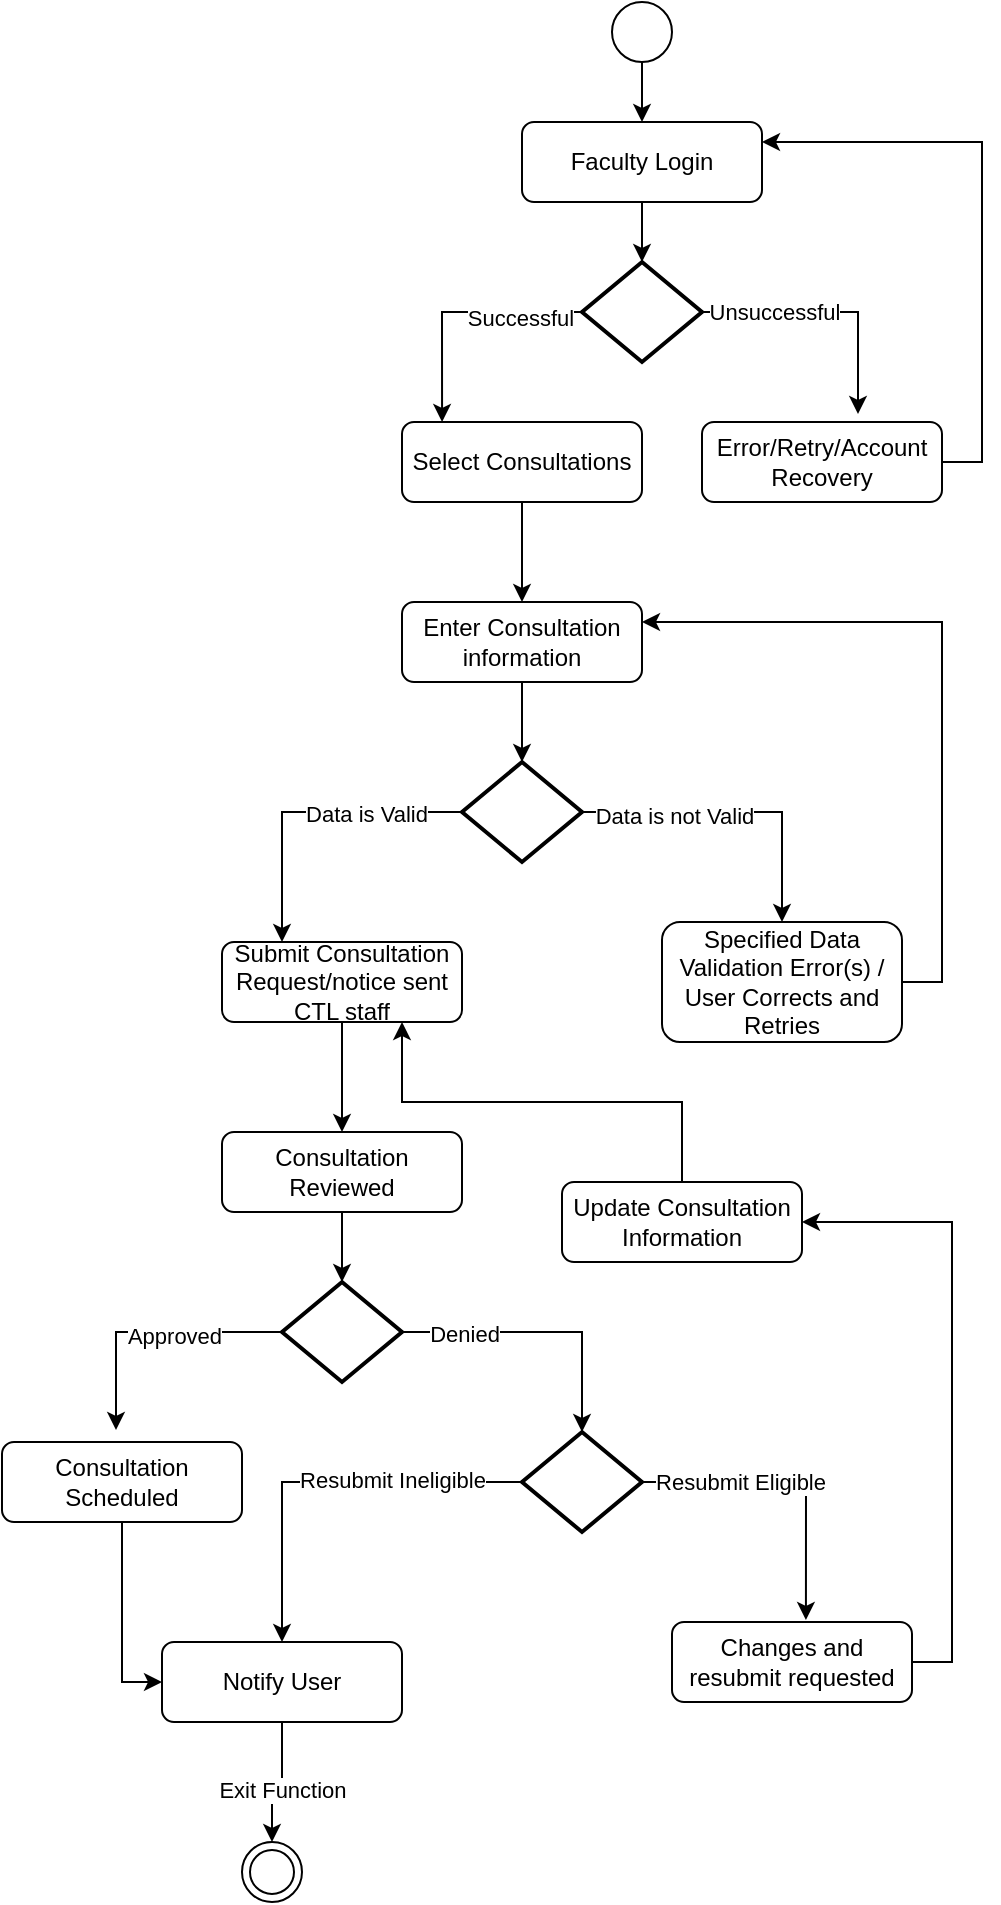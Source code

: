 <mxfile version="22.0.4" type="github">
  <diagram id="C5RBs43oDa-KdzZeNtuy" name="Page-1">
    <mxGraphModel dx="684" dy="788" grid="1" gridSize="10" guides="1" tooltips="1" connect="1" arrows="1" fold="1" page="1" pageScale="1" pageWidth="827" pageHeight="1169" math="0" shadow="0">
      <root>
        <mxCell id="WIyWlLk6GJQsqaUBKTNV-0" />
        <mxCell id="WIyWlLk6GJQsqaUBKTNV-1" parent="WIyWlLk6GJQsqaUBKTNV-0" />
        <mxCell id="WIyWlLk6GJQsqaUBKTNV-3" value="Faculty Login" style="rounded=1;whiteSpace=wrap;html=1;fontSize=12;glass=0;strokeWidth=1;shadow=0;perimeter=rectanglePerimeter;" parent="WIyWlLk6GJQsqaUBKTNV-1" vertex="1">
          <mxGeometry x="370" y="140" width="120" height="40" as="geometry" />
        </mxCell>
        <mxCell id="ON5ejcG5JM7E12T6UPmP-1" style="edgeStyle=orthogonalEdgeStyle;rounded=0;orthogonalLoop=1;jettySize=auto;html=1;exitX=0.5;exitY=1;exitDx=0;exitDy=0;entryX=0.5;entryY=0;entryDx=0;entryDy=0;" edge="1" parent="WIyWlLk6GJQsqaUBKTNV-1" source="ON5ejcG5JM7E12T6UPmP-0" target="WIyWlLk6GJQsqaUBKTNV-3">
          <mxGeometry relative="1" as="geometry" />
        </mxCell>
        <mxCell id="ON5ejcG5JM7E12T6UPmP-0" value="" style="ellipse;whiteSpace=wrap;html=1;aspect=fixed;" vertex="1" parent="WIyWlLk6GJQsqaUBKTNV-1">
          <mxGeometry x="415" y="80" width="30" height="30" as="geometry" />
        </mxCell>
        <mxCell id="ON5ejcG5JM7E12T6UPmP-2" value="" style="strokeWidth=2;html=1;shape=mxgraph.flowchart.decision;whiteSpace=wrap;" vertex="1" parent="WIyWlLk6GJQsqaUBKTNV-1">
          <mxGeometry x="400" y="210" width="60" height="50" as="geometry" />
        </mxCell>
        <mxCell id="ON5ejcG5JM7E12T6UPmP-4" style="edgeStyle=orthogonalEdgeStyle;rounded=0;orthogonalLoop=1;jettySize=auto;html=1;exitX=0.5;exitY=1;exitDx=0;exitDy=0;entryX=0.5;entryY=0;entryDx=0;entryDy=0;entryPerimeter=0;" edge="1" parent="WIyWlLk6GJQsqaUBKTNV-1" source="WIyWlLk6GJQsqaUBKTNV-3" target="ON5ejcG5JM7E12T6UPmP-2">
          <mxGeometry relative="1" as="geometry" />
        </mxCell>
        <mxCell id="ON5ejcG5JM7E12T6UPmP-12" style="edgeStyle=orthogonalEdgeStyle;rounded=0;orthogonalLoop=1;jettySize=auto;html=1;exitX=0.5;exitY=1;exitDx=0;exitDy=0;entryX=0.5;entryY=0;entryDx=0;entryDy=0;" edge="1" parent="WIyWlLk6GJQsqaUBKTNV-1" source="ON5ejcG5JM7E12T6UPmP-5" target="ON5ejcG5JM7E12T6UPmP-11">
          <mxGeometry relative="1" as="geometry" />
        </mxCell>
        <mxCell id="ON5ejcG5JM7E12T6UPmP-5" value="Select Consultations" style="rounded=1;whiteSpace=wrap;html=1;glass=0;strokeWidth=1;shadow=0;" vertex="1" parent="WIyWlLk6GJQsqaUBKTNV-1">
          <mxGeometry x="310" y="290" width="120" height="40" as="geometry" />
        </mxCell>
        <mxCell id="ON5ejcG5JM7E12T6UPmP-13" style="edgeStyle=orthogonalEdgeStyle;rounded=0;orthogonalLoop=1;jettySize=auto;html=1;exitX=1;exitY=0.5;exitDx=0;exitDy=0;entryX=1;entryY=0.25;entryDx=0;entryDy=0;" edge="1" parent="WIyWlLk6GJQsqaUBKTNV-1" source="ON5ejcG5JM7E12T6UPmP-6" target="WIyWlLk6GJQsqaUBKTNV-3">
          <mxGeometry relative="1" as="geometry" />
        </mxCell>
        <mxCell id="ON5ejcG5JM7E12T6UPmP-6" value="Error/Retry/Account Recovery" style="rounded=1;whiteSpace=wrap;html=1;glass=0;strokeWidth=1;shadow=0;" vertex="1" parent="WIyWlLk6GJQsqaUBKTNV-1">
          <mxGeometry x="460" y="290" width="120" height="40" as="geometry" />
        </mxCell>
        <mxCell id="ON5ejcG5JM7E12T6UPmP-7" style="edgeStyle=orthogonalEdgeStyle;rounded=0;orthogonalLoop=1;jettySize=auto;html=1;exitX=0;exitY=0.5;exitDx=0;exitDy=0;exitPerimeter=0;entryX=0.167;entryY=0;entryDx=0;entryDy=0;entryPerimeter=0;" edge="1" parent="WIyWlLk6GJQsqaUBKTNV-1" source="ON5ejcG5JM7E12T6UPmP-2" target="ON5ejcG5JM7E12T6UPmP-5">
          <mxGeometry relative="1" as="geometry" />
        </mxCell>
        <mxCell id="ON5ejcG5JM7E12T6UPmP-9" value="Successful" style="edgeLabel;html=1;align=center;verticalAlign=middle;resizable=0;points=[];" vertex="1" connectable="0" parent="ON5ejcG5JM7E12T6UPmP-7">
          <mxGeometry x="-0.504" y="3" relative="1" as="geometry">
            <mxPoint as="offset" />
          </mxGeometry>
        </mxCell>
        <mxCell id="ON5ejcG5JM7E12T6UPmP-8" style="edgeStyle=orthogonalEdgeStyle;rounded=0;orthogonalLoop=1;jettySize=auto;html=1;exitX=1;exitY=0.5;exitDx=0;exitDy=0;exitPerimeter=0;entryX=0.65;entryY=-0.1;entryDx=0;entryDy=0;entryPerimeter=0;" edge="1" parent="WIyWlLk6GJQsqaUBKTNV-1" source="ON5ejcG5JM7E12T6UPmP-2" target="ON5ejcG5JM7E12T6UPmP-6">
          <mxGeometry relative="1" as="geometry" />
        </mxCell>
        <mxCell id="ON5ejcG5JM7E12T6UPmP-10" value="Unsuccessful" style="edgeLabel;html=1;align=center;verticalAlign=middle;resizable=0;points=[];" vertex="1" connectable="0" parent="ON5ejcG5JM7E12T6UPmP-8">
          <mxGeometry x="-0.442" relative="1" as="geometry">
            <mxPoint as="offset" />
          </mxGeometry>
        </mxCell>
        <mxCell id="ON5ejcG5JM7E12T6UPmP-11" value="Enter Consultation information" style="rounded=1;whiteSpace=wrap;html=1;glass=0;strokeWidth=1;shadow=0;" vertex="1" parent="WIyWlLk6GJQsqaUBKTNV-1">
          <mxGeometry x="310" y="380" width="120" height="40" as="geometry" />
        </mxCell>
        <mxCell id="ON5ejcG5JM7E12T6UPmP-18" style="edgeStyle=orthogonalEdgeStyle;rounded=0;orthogonalLoop=1;jettySize=auto;html=1;exitX=0;exitY=0.5;exitDx=0;exitDy=0;exitPerimeter=0;entryX=0.25;entryY=0;entryDx=0;entryDy=0;" edge="1" parent="WIyWlLk6GJQsqaUBKTNV-1" source="ON5ejcG5JM7E12T6UPmP-14" target="ON5ejcG5JM7E12T6UPmP-16">
          <mxGeometry relative="1" as="geometry" />
        </mxCell>
        <mxCell id="ON5ejcG5JM7E12T6UPmP-20" value="Data is Valid" style="edgeLabel;html=1;align=center;verticalAlign=middle;resizable=0;points=[];" vertex="1" connectable="0" parent="ON5ejcG5JM7E12T6UPmP-18">
          <mxGeometry x="-0.378" y="1" relative="1" as="geometry">
            <mxPoint as="offset" />
          </mxGeometry>
        </mxCell>
        <mxCell id="ON5ejcG5JM7E12T6UPmP-19" style="edgeStyle=orthogonalEdgeStyle;rounded=0;orthogonalLoop=1;jettySize=auto;html=1;exitX=1;exitY=0.5;exitDx=0;exitDy=0;exitPerimeter=0;entryX=0.5;entryY=0;entryDx=0;entryDy=0;" edge="1" parent="WIyWlLk6GJQsqaUBKTNV-1" source="ON5ejcG5JM7E12T6UPmP-14" target="ON5ejcG5JM7E12T6UPmP-17">
          <mxGeometry relative="1" as="geometry" />
        </mxCell>
        <mxCell id="ON5ejcG5JM7E12T6UPmP-22" value="Data is not Valid" style="edgeLabel;html=1;align=center;verticalAlign=middle;resizable=0;points=[];" vertex="1" connectable="0" parent="ON5ejcG5JM7E12T6UPmP-19">
          <mxGeometry x="-0.407" y="-2" relative="1" as="geometry">
            <mxPoint as="offset" />
          </mxGeometry>
        </mxCell>
        <mxCell id="ON5ejcG5JM7E12T6UPmP-14" value="" style="strokeWidth=2;html=1;shape=mxgraph.flowchart.decision;whiteSpace=wrap;" vertex="1" parent="WIyWlLk6GJQsqaUBKTNV-1">
          <mxGeometry x="340" y="460" width="60" height="50" as="geometry" />
        </mxCell>
        <mxCell id="ON5ejcG5JM7E12T6UPmP-15" style="edgeStyle=orthogonalEdgeStyle;rounded=0;orthogonalLoop=1;jettySize=auto;html=1;exitX=0.5;exitY=1;exitDx=0;exitDy=0;entryX=0.5;entryY=0;entryDx=0;entryDy=0;entryPerimeter=0;" edge="1" parent="WIyWlLk6GJQsqaUBKTNV-1" source="ON5ejcG5JM7E12T6UPmP-11" target="ON5ejcG5JM7E12T6UPmP-14">
          <mxGeometry relative="1" as="geometry" />
        </mxCell>
        <mxCell id="ON5ejcG5JM7E12T6UPmP-25" style="edgeStyle=orthogonalEdgeStyle;rounded=0;orthogonalLoop=1;jettySize=auto;html=1;exitX=0.5;exitY=1;exitDx=0;exitDy=0;entryX=0.5;entryY=0;entryDx=0;entryDy=0;" edge="1" parent="WIyWlLk6GJQsqaUBKTNV-1" source="ON5ejcG5JM7E12T6UPmP-16" target="ON5ejcG5JM7E12T6UPmP-24">
          <mxGeometry relative="1" as="geometry" />
        </mxCell>
        <mxCell id="ON5ejcG5JM7E12T6UPmP-16" value="Submit Consultation Request/notice sent CTL staff" style="rounded=1;whiteSpace=wrap;html=1;glass=0;strokeWidth=1;shadow=0;" vertex="1" parent="WIyWlLk6GJQsqaUBKTNV-1">
          <mxGeometry x="220" y="550" width="120" height="40" as="geometry" />
        </mxCell>
        <mxCell id="ON5ejcG5JM7E12T6UPmP-23" style="edgeStyle=orthogonalEdgeStyle;rounded=0;orthogonalLoop=1;jettySize=auto;html=1;exitX=1;exitY=0.5;exitDx=0;exitDy=0;entryX=1;entryY=0.25;entryDx=0;entryDy=0;" edge="1" parent="WIyWlLk6GJQsqaUBKTNV-1" source="ON5ejcG5JM7E12T6UPmP-17" target="ON5ejcG5JM7E12T6UPmP-11">
          <mxGeometry relative="1" as="geometry" />
        </mxCell>
        <mxCell id="ON5ejcG5JM7E12T6UPmP-17" value="Specified Data Validation Error(s) / User Corrects and Retries" style="rounded=1;whiteSpace=wrap;html=1;glass=0;strokeWidth=1;shadow=0;" vertex="1" parent="WIyWlLk6GJQsqaUBKTNV-1">
          <mxGeometry x="440" y="540" width="120" height="60" as="geometry" />
        </mxCell>
        <mxCell id="ON5ejcG5JM7E12T6UPmP-24" value="Consultation Reviewed" style="rounded=1;whiteSpace=wrap;html=1;glass=0;strokeWidth=1;shadow=0;" vertex="1" parent="WIyWlLk6GJQsqaUBKTNV-1">
          <mxGeometry x="220" y="645" width="120" height="40" as="geometry" />
        </mxCell>
        <mxCell id="ON5ejcG5JM7E12T6UPmP-31" style="edgeStyle=orthogonalEdgeStyle;rounded=0;orthogonalLoop=1;jettySize=auto;html=1;exitX=1;exitY=0.5;exitDx=0;exitDy=0;exitPerimeter=0;entryX=0.5;entryY=0;entryDx=0;entryDy=0;entryPerimeter=0;" edge="1" parent="WIyWlLk6GJQsqaUBKTNV-1" source="ON5ejcG5JM7E12T6UPmP-26" target="ON5ejcG5JM7E12T6UPmP-65">
          <mxGeometry relative="1" as="geometry">
            <mxPoint x="370" y="800" as="targetPoint" />
          </mxGeometry>
        </mxCell>
        <mxCell id="ON5ejcG5JM7E12T6UPmP-33" value="Denied" style="edgeLabel;html=1;align=center;verticalAlign=middle;resizable=0;points=[];" vertex="1" connectable="0" parent="ON5ejcG5JM7E12T6UPmP-31">
          <mxGeometry x="-0.565" y="-1" relative="1" as="geometry">
            <mxPoint as="offset" />
          </mxGeometry>
        </mxCell>
        <mxCell id="ON5ejcG5JM7E12T6UPmP-26" value="" style="strokeWidth=2;html=1;shape=mxgraph.flowchart.decision;whiteSpace=wrap;" vertex="1" parent="WIyWlLk6GJQsqaUBKTNV-1">
          <mxGeometry x="250" y="720" width="60" height="50" as="geometry" />
        </mxCell>
        <mxCell id="ON5ejcG5JM7E12T6UPmP-27" style="edgeStyle=orthogonalEdgeStyle;rounded=0;orthogonalLoop=1;jettySize=auto;html=1;exitX=0.5;exitY=1;exitDx=0;exitDy=0;entryX=0.5;entryY=0;entryDx=0;entryDy=0;entryPerimeter=0;" edge="1" parent="WIyWlLk6GJQsqaUBKTNV-1" source="ON5ejcG5JM7E12T6UPmP-24" target="ON5ejcG5JM7E12T6UPmP-26">
          <mxGeometry relative="1" as="geometry" />
        </mxCell>
        <mxCell id="ON5ejcG5JM7E12T6UPmP-57" style="edgeStyle=orthogonalEdgeStyle;rounded=0;orthogonalLoop=1;jettySize=auto;html=1;exitX=0.5;exitY=1;exitDx=0;exitDy=0;entryX=0;entryY=0.5;entryDx=0;entryDy=0;" edge="1" parent="WIyWlLk6GJQsqaUBKTNV-1" source="ON5ejcG5JM7E12T6UPmP-29" target="ON5ejcG5JM7E12T6UPmP-56">
          <mxGeometry relative="1" as="geometry" />
        </mxCell>
        <mxCell id="ON5ejcG5JM7E12T6UPmP-29" value="Consultation Scheduled" style="rounded=1;whiteSpace=wrap;html=1;glass=0;strokeWidth=1;shadow=0;" vertex="1" parent="WIyWlLk6GJQsqaUBKTNV-1">
          <mxGeometry x="110" y="800" width="120" height="40" as="geometry" />
        </mxCell>
        <mxCell id="ON5ejcG5JM7E12T6UPmP-30" style="edgeStyle=orthogonalEdgeStyle;rounded=0;orthogonalLoop=1;jettySize=auto;html=1;exitX=0;exitY=0.5;exitDx=0;exitDy=0;exitPerimeter=0;entryX=0.475;entryY=-0.15;entryDx=0;entryDy=0;entryPerimeter=0;" edge="1" parent="WIyWlLk6GJQsqaUBKTNV-1" source="ON5ejcG5JM7E12T6UPmP-26" target="ON5ejcG5JM7E12T6UPmP-29">
          <mxGeometry relative="1" as="geometry" />
        </mxCell>
        <mxCell id="ON5ejcG5JM7E12T6UPmP-32" value="Approved" style="edgeLabel;html=1;align=center;verticalAlign=middle;resizable=0;points=[];" vertex="1" connectable="0" parent="ON5ejcG5JM7E12T6UPmP-30">
          <mxGeometry x="-0.18" y="2" relative="1" as="geometry">
            <mxPoint as="offset" />
          </mxGeometry>
        </mxCell>
        <mxCell id="ON5ejcG5JM7E12T6UPmP-42" style="edgeStyle=orthogonalEdgeStyle;rounded=0;orthogonalLoop=1;jettySize=auto;html=1;exitX=0.5;exitY=0;exitDx=0;exitDy=0;entryX=0.75;entryY=1;entryDx=0;entryDy=0;" edge="1" parent="WIyWlLk6GJQsqaUBKTNV-1" source="ON5ejcG5JM7E12T6UPmP-37" target="ON5ejcG5JM7E12T6UPmP-16">
          <mxGeometry relative="1" as="geometry" />
        </mxCell>
        <mxCell id="ON5ejcG5JM7E12T6UPmP-37" value="Update Consultation Information" style="rounded=1;whiteSpace=wrap;html=1;glass=0;strokeWidth=1;shadow=0;" vertex="1" parent="WIyWlLk6GJQsqaUBKTNV-1">
          <mxGeometry x="390" y="670" width="120" height="40" as="geometry" />
        </mxCell>
        <mxCell id="ON5ejcG5JM7E12T6UPmP-73" style="edgeStyle=orthogonalEdgeStyle;rounded=0;orthogonalLoop=1;jettySize=auto;html=1;exitX=0.5;exitY=1;exitDx=0;exitDy=0;" edge="1" parent="WIyWlLk6GJQsqaUBKTNV-1" source="ON5ejcG5JM7E12T6UPmP-56" target="ON5ejcG5JM7E12T6UPmP-72">
          <mxGeometry relative="1" as="geometry" />
        </mxCell>
        <mxCell id="ON5ejcG5JM7E12T6UPmP-74" value="Exit Function" style="edgeLabel;html=1;align=center;verticalAlign=middle;resizable=0;points=[];" vertex="1" connectable="0" parent="ON5ejcG5JM7E12T6UPmP-73">
          <mxGeometry x="-0.06" y="4" relative="1" as="geometry">
            <mxPoint as="offset" />
          </mxGeometry>
        </mxCell>
        <mxCell id="ON5ejcG5JM7E12T6UPmP-56" value="Notify User" style="rounded=1;whiteSpace=wrap;html=1;glass=0;strokeWidth=1;shadow=0;" vertex="1" parent="WIyWlLk6GJQsqaUBKTNV-1">
          <mxGeometry x="190" y="900" width="120" height="40" as="geometry" />
        </mxCell>
        <mxCell id="ON5ejcG5JM7E12T6UPmP-70" style="edgeStyle=orthogonalEdgeStyle;rounded=0;orthogonalLoop=1;jettySize=auto;html=1;exitX=1;exitY=0.5;exitDx=0;exitDy=0;entryX=1;entryY=0.5;entryDx=0;entryDy=0;" edge="1" parent="WIyWlLk6GJQsqaUBKTNV-1" source="ON5ejcG5JM7E12T6UPmP-64" target="ON5ejcG5JM7E12T6UPmP-37">
          <mxGeometry relative="1" as="geometry" />
        </mxCell>
        <mxCell id="ON5ejcG5JM7E12T6UPmP-64" value="Changes and resubmit requested" style="rounded=1;whiteSpace=wrap;html=1;glass=0;strokeWidth=1;shadow=0;" vertex="1" parent="WIyWlLk6GJQsqaUBKTNV-1">
          <mxGeometry x="445" y="890" width="120" height="40" as="geometry" />
        </mxCell>
        <mxCell id="ON5ejcG5JM7E12T6UPmP-65" value="" style="strokeWidth=2;html=1;shape=mxgraph.flowchart.decision;whiteSpace=wrap;" vertex="1" parent="WIyWlLk6GJQsqaUBKTNV-1">
          <mxGeometry x="370" y="795" width="60" height="50" as="geometry" />
        </mxCell>
        <mxCell id="ON5ejcG5JM7E12T6UPmP-66" style="edgeStyle=orthogonalEdgeStyle;rounded=0;orthogonalLoop=1;jettySize=auto;html=1;exitX=0;exitY=0.5;exitDx=0;exitDy=0;exitPerimeter=0;entryX=0.5;entryY=0;entryDx=0;entryDy=0;" edge="1" parent="WIyWlLk6GJQsqaUBKTNV-1" source="ON5ejcG5JM7E12T6UPmP-65" target="ON5ejcG5JM7E12T6UPmP-56">
          <mxGeometry relative="1" as="geometry">
            <mxPoint x="257" y="876" as="targetPoint" />
          </mxGeometry>
        </mxCell>
        <mxCell id="ON5ejcG5JM7E12T6UPmP-68" value="Resubmit Ineligible" style="edgeLabel;html=1;align=center;verticalAlign=middle;resizable=0;points=[];" vertex="1" connectable="0" parent="ON5ejcG5JM7E12T6UPmP-66">
          <mxGeometry x="-0.348" y="-1" relative="1" as="geometry">
            <mxPoint as="offset" />
          </mxGeometry>
        </mxCell>
        <mxCell id="ON5ejcG5JM7E12T6UPmP-67" style="edgeStyle=orthogonalEdgeStyle;rounded=0;orthogonalLoop=1;jettySize=auto;html=1;exitX=1;exitY=0.5;exitDx=0;exitDy=0;exitPerimeter=0;entryX=0.558;entryY=-0.025;entryDx=0;entryDy=0;entryPerimeter=0;" edge="1" parent="WIyWlLk6GJQsqaUBKTNV-1" source="ON5ejcG5JM7E12T6UPmP-65" target="ON5ejcG5JM7E12T6UPmP-64">
          <mxGeometry relative="1" as="geometry" />
        </mxCell>
        <mxCell id="ON5ejcG5JM7E12T6UPmP-69" value="Resubmit Eligible" style="edgeLabel;html=1;align=center;verticalAlign=middle;resizable=0;points=[];" vertex="1" connectable="0" parent="ON5ejcG5JM7E12T6UPmP-67">
          <mxGeometry x="-0.591" y="-3" relative="1" as="geometry">
            <mxPoint x="18" y="-3" as="offset" />
          </mxGeometry>
        </mxCell>
        <mxCell id="ON5ejcG5JM7E12T6UPmP-72" value="" style="ellipse;shape=doubleEllipse;whiteSpace=wrap;html=1;aspect=fixed;" vertex="1" parent="WIyWlLk6GJQsqaUBKTNV-1">
          <mxGeometry x="230" y="1000" width="30" height="30" as="geometry" />
        </mxCell>
      </root>
    </mxGraphModel>
  </diagram>
</mxfile>

